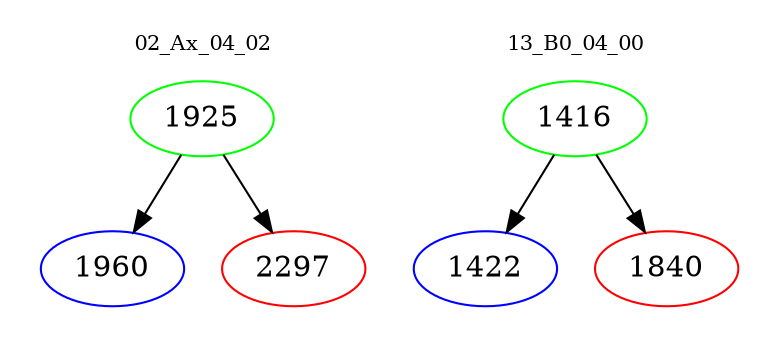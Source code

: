 digraph{
subgraph cluster_0 {
color = white
label = "02_Ax_04_02";
fontsize=10;
T0_1925 [label="1925", color="green"]
T0_1925 -> T0_1960 [color="black"]
T0_1960 [label="1960", color="blue"]
T0_1925 -> T0_2297 [color="black"]
T0_2297 [label="2297", color="red"]
}
subgraph cluster_1 {
color = white
label = "13_B0_04_00";
fontsize=10;
T1_1416 [label="1416", color="green"]
T1_1416 -> T1_1422 [color="black"]
T1_1422 [label="1422", color="blue"]
T1_1416 -> T1_1840 [color="black"]
T1_1840 [label="1840", color="red"]
}
}
